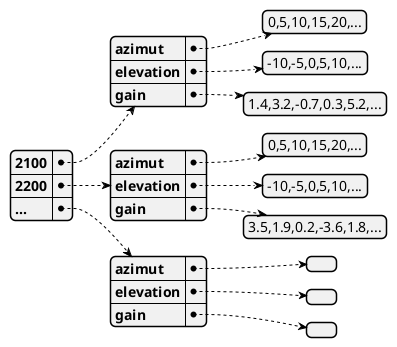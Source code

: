 @startjson JSON-Diagramm Messdaten

{
    "2100": {
        "azimut": ["0,5,10,15,20,..."],
        "elevation": ["-10,-5,0,5,10,..."],
        "gain": ["1.4,3.2,-0.7,0.3,5.2,..."]
    },
    "2200": {
        "azimut": ["0,5,10,15,20,..."],
        "elevation": ["-10,-5,0,5,10,..."],
        "gain": ["3.5,1.9,0.2,-3.6,1.8,..."]
    },
    "...": {
        "azimut": [],
        "elevation": [],
        "gain": []
    }
}

@endjson